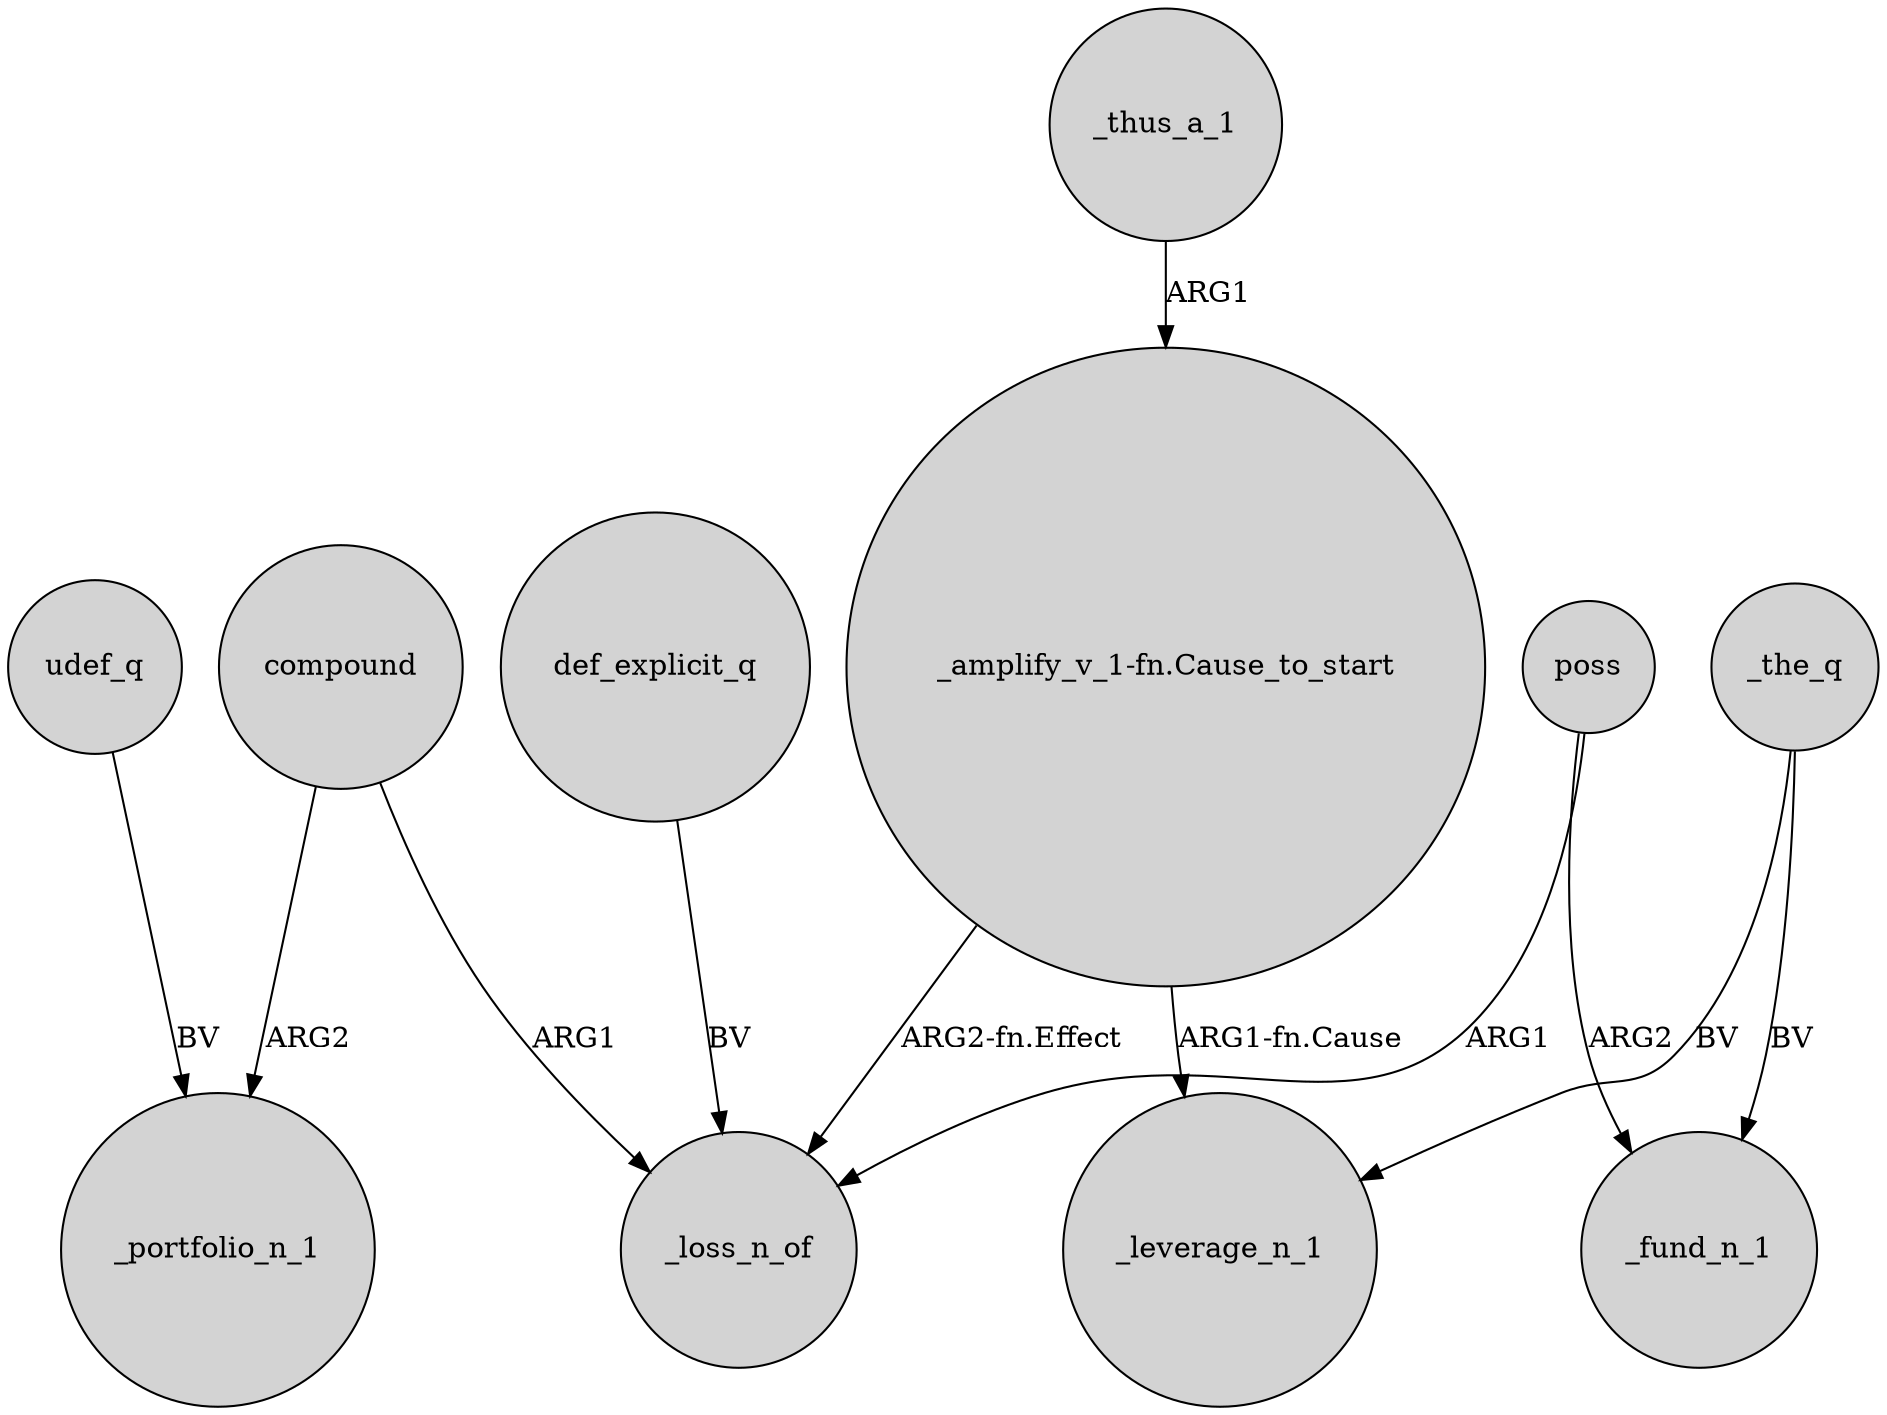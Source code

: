 digraph {
	node [shape=circle style=filled]
	compound -> _portfolio_n_1 [label=ARG2]
	_the_q -> _fund_n_1 [label=BV]
	_thus_a_1 -> "_amplify_v_1-fn.Cause_to_start" [label=ARG1]
	"_amplify_v_1-fn.Cause_to_start" -> _loss_n_of [label="ARG2-fn.Effect"]
	udef_q -> _portfolio_n_1 [label=BV]
	poss -> _fund_n_1 [label=ARG2]
	_the_q -> _leverage_n_1 [label=BV]
	poss -> _loss_n_of [label=ARG1]
	def_explicit_q -> _loss_n_of [label=BV]
	compound -> _loss_n_of [label=ARG1]
	"_amplify_v_1-fn.Cause_to_start" -> _leverage_n_1 [label="ARG1-fn.Cause"]
}
